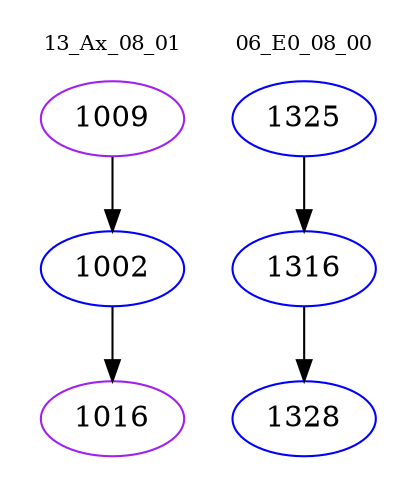 digraph{
subgraph cluster_0 {
color = white
label = "13_Ax_08_01";
fontsize=10;
T0_1009 [label="1009", color="purple"]
T0_1009 -> T0_1002 [color="black"]
T0_1002 [label="1002", color="blue"]
T0_1002 -> T0_1016 [color="black"]
T0_1016 [label="1016", color="purple"]
}
subgraph cluster_1 {
color = white
label = "06_E0_08_00";
fontsize=10;
T1_1325 [label="1325", color="blue"]
T1_1325 -> T1_1316 [color="black"]
T1_1316 [label="1316", color="blue"]
T1_1316 -> T1_1328 [color="black"]
T1_1328 [label="1328", color="blue"]
}
}
